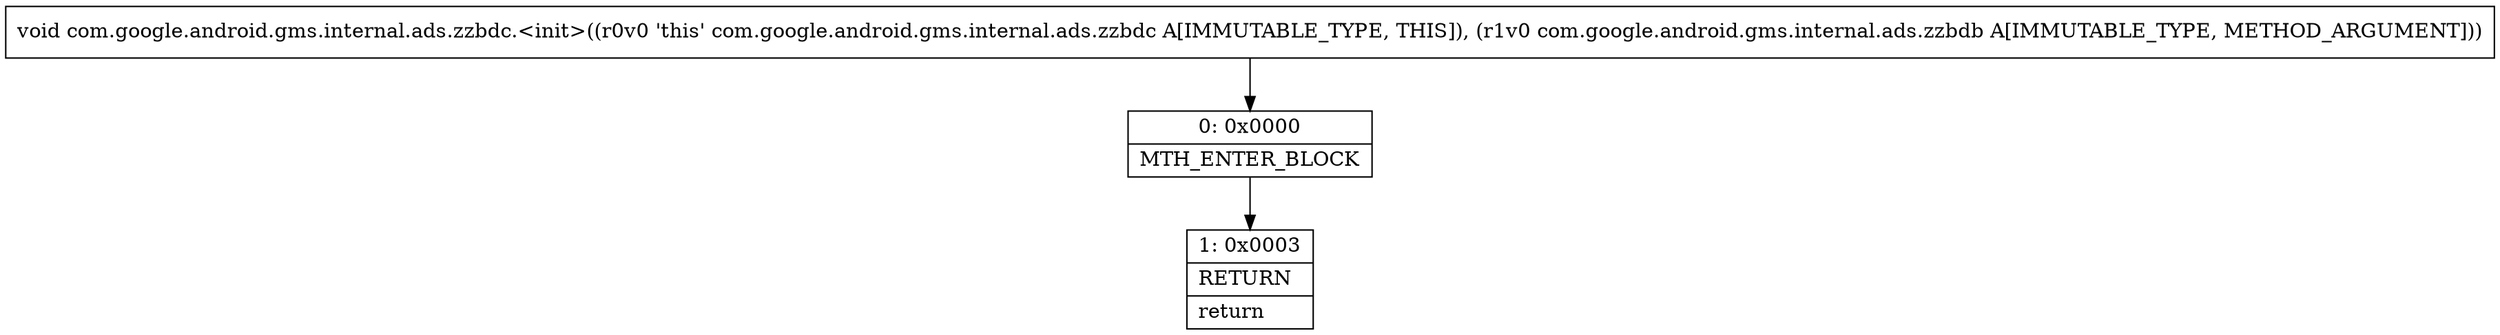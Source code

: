 digraph "CFG forcom.google.android.gms.internal.ads.zzbdc.\<init\>(Lcom\/google\/android\/gms\/internal\/ads\/zzbdb;)V" {
Node_0 [shape=record,label="{0\:\ 0x0000|MTH_ENTER_BLOCK\l}"];
Node_1 [shape=record,label="{1\:\ 0x0003|RETURN\l|return\l}"];
MethodNode[shape=record,label="{void com.google.android.gms.internal.ads.zzbdc.\<init\>((r0v0 'this' com.google.android.gms.internal.ads.zzbdc A[IMMUTABLE_TYPE, THIS]), (r1v0 com.google.android.gms.internal.ads.zzbdb A[IMMUTABLE_TYPE, METHOD_ARGUMENT])) }"];
MethodNode -> Node_0;
Node_0 -> Node_1;
}

